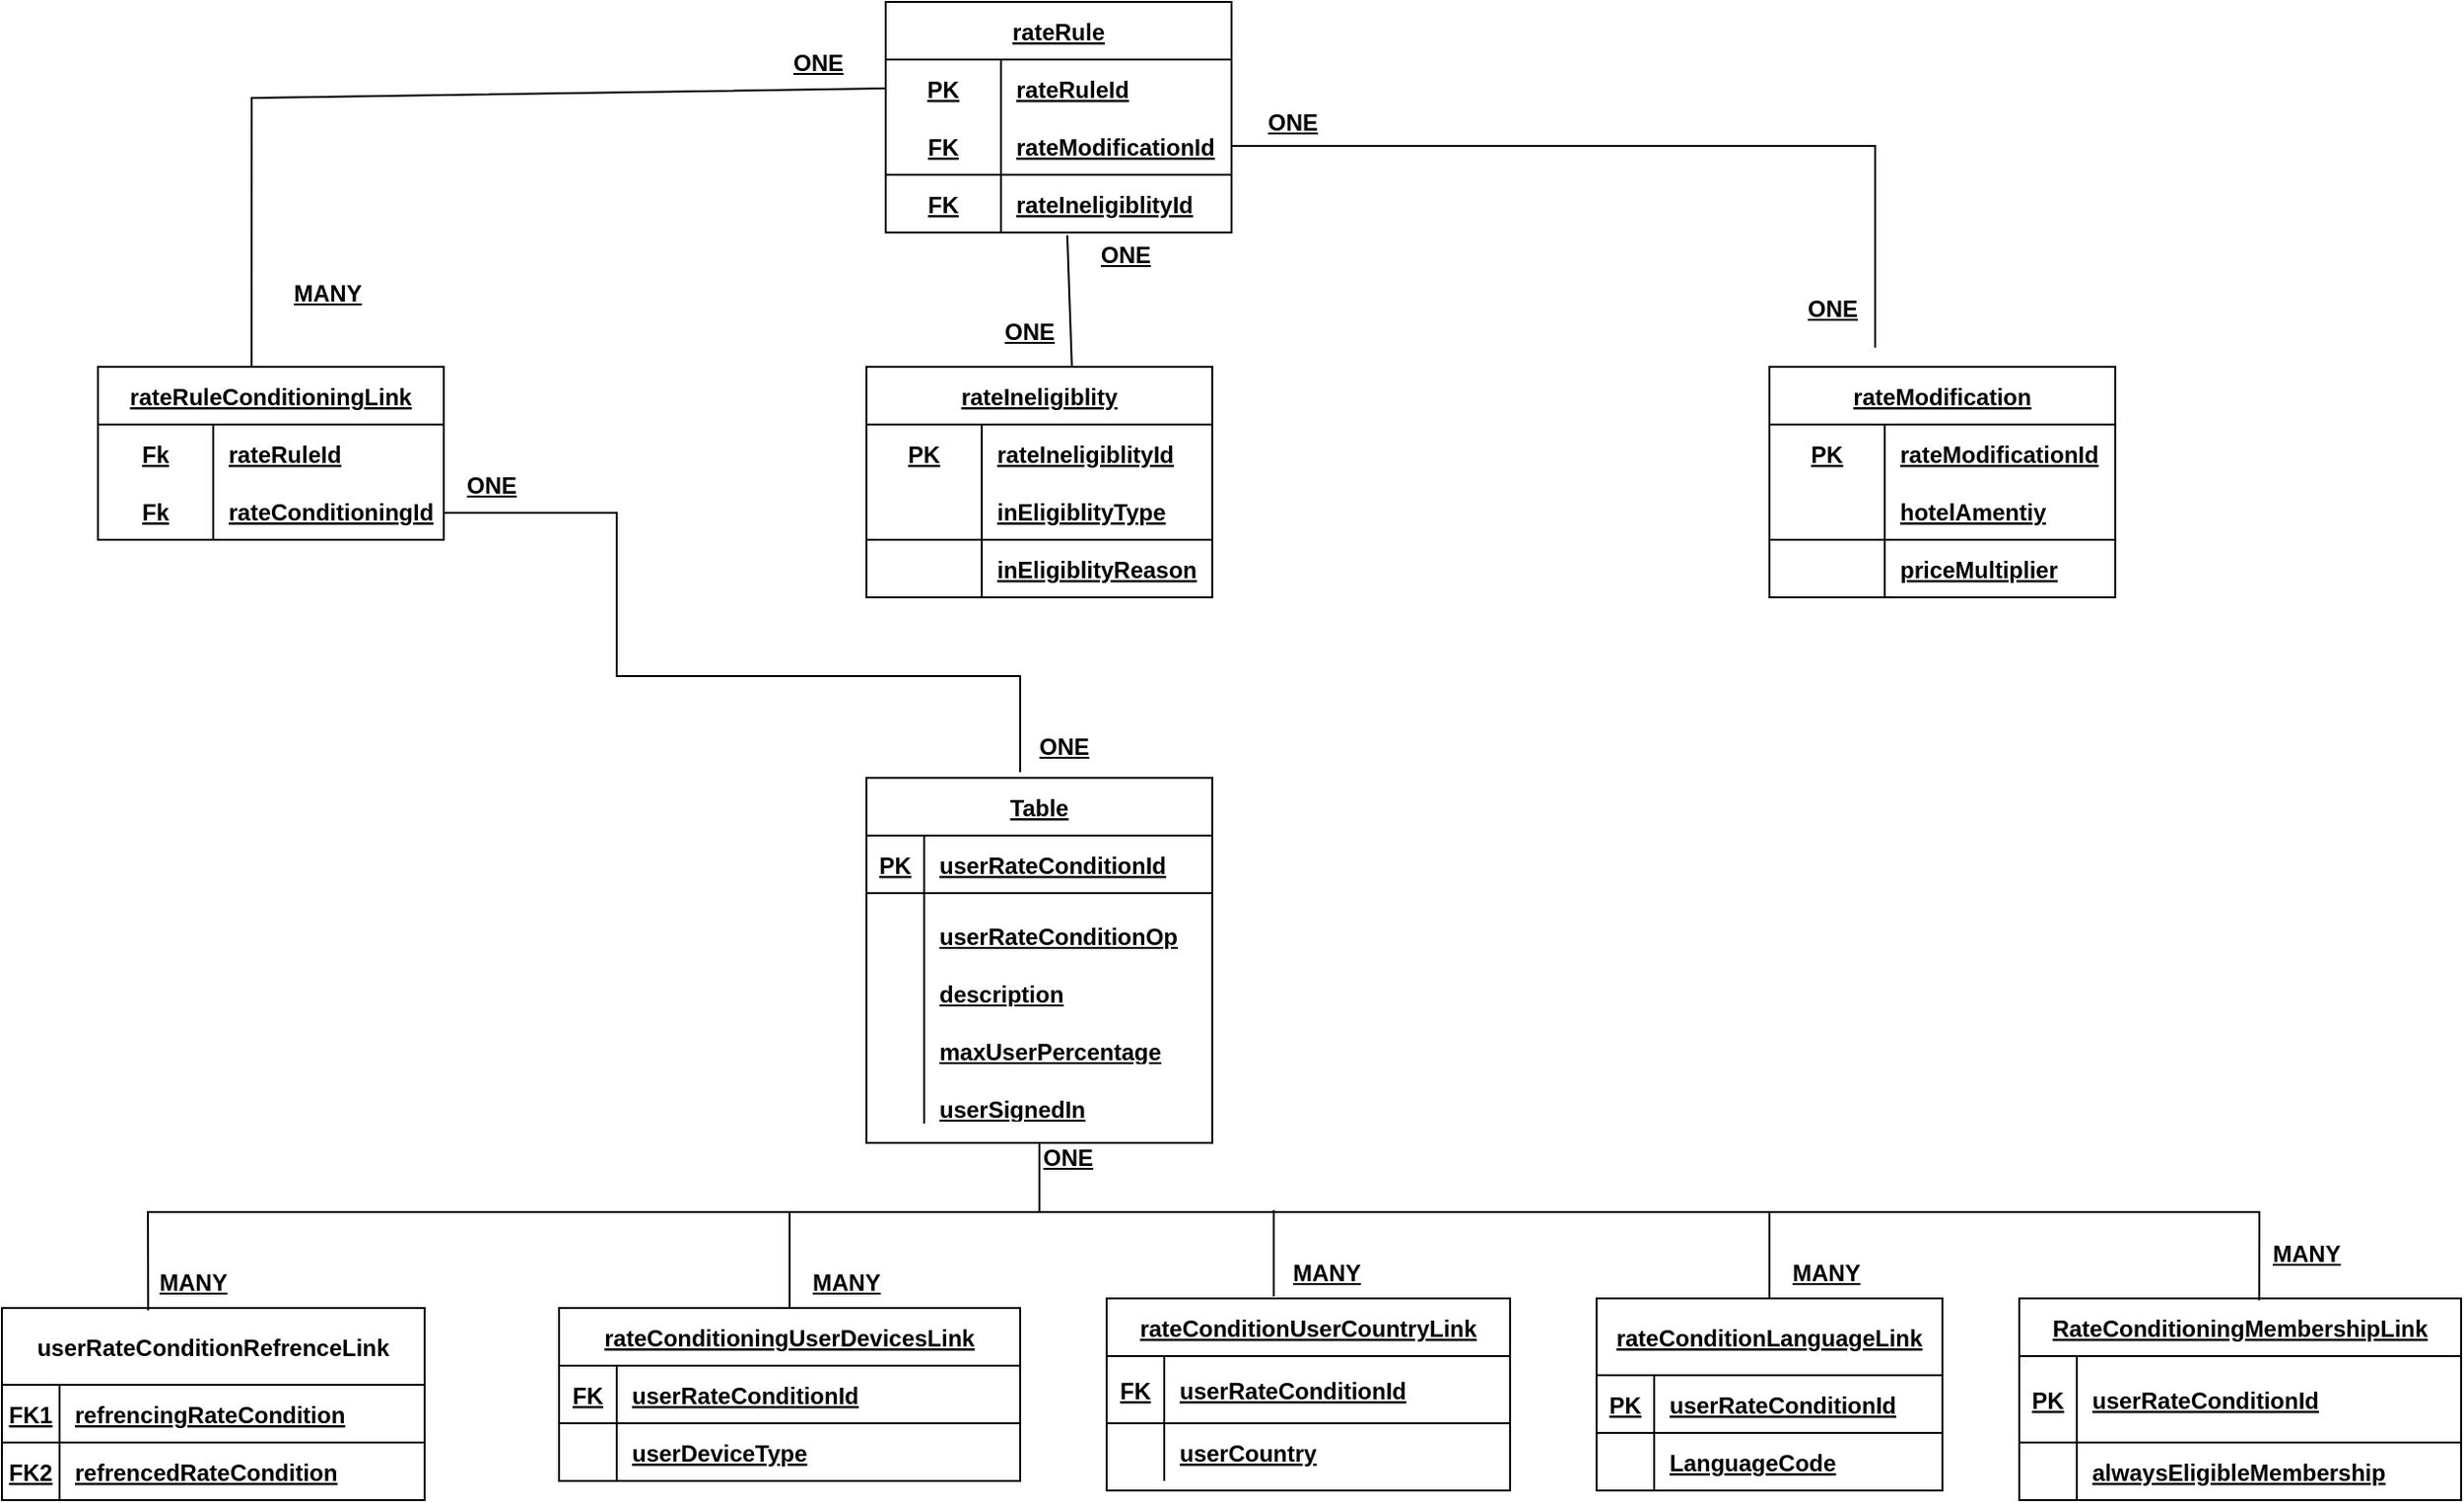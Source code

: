 <mxfile version="17.5.0" type="device"><diagram id="s0jaN6wBrWeaC7ZxrDg-" name="Page-1"><mxGraphModel dx="1385" dy="741" grid="1" gridSize="10" guides="1" tooltips="1" connect="1" arrows="1" fold="1" page="1" pageScale="1" pageWidth="1169" pageHeight="827" math="0" shadow="0"><root><mxCell id="0"/><mxCell id="1" parent="0"/><mxCell id="QB1qRjJzZajD2VxLaivZ-1" value="rateRule" style="shape=table;startSize=30;container=1;collapsible=1;childLayout=tableLayout;fixedRows=1;rowLines=0;fontStyle=5;align=center;resizeLast=1;" vertex="1" parent="1"><mxGeometry x="490" y="10" width="180" height="120" as="geometry"/></mxCell><mxCell id="QB1qRjJzZajD2VxLaivZ-2" value="" style="shape=tableRow;horizontal=0;startSize=0;swimlaneHead=0;swimlaneBody=0;fillColor=none;collapsible=0;dropTarget=0;points=[[0,0.5],[1,0.5]];portConstraint=eastwest;top=0;left=0;right=0;bottom=0;fontStyle=5" vertex="1" parent="QB1qRjJzZajD2VxLaivZ-1"><mxGeometry y="30" width="180" height="30" as="geometry"/></mxCell><mxCell id="QB1qRjJzZajD2VxLaivZ-3" value="PK" style="shape=partialRectangle;connectable=0;fillColor=none;top=0;left=0;bottom=0;right=0;fontStyle=5;overflow=hidden;" vertex="1" parent="QB1qRjJzZajD2VxLaivZ-2"><mxGeometry width="60" height="30" as="geometry"><mxRectangle width="60" height="30" as="alternateBounds"/></mxGeometry></mxCell><mxCell id="QB1qRjJzZajD2VxLaivZ-4" value="rateRuleId" style="shape=partialRectangle;connectable=0;fillColor=none;top=0;left=0;bottom=0;right=0;align=left;spacingLeft=6;fontStyle=5;overflow=hidden;" vertex="1" parent="QB1qRjJzZajD2VxLaivZ-2"><mxGeometry x="60" width="120" height="30" as="geometry"><mxRectangle width="120" height="30" as="alternateBounds"/></mxGeometry></mxCell><mxCell id="QB1qRjJzZajD2VxLaivZ-17" value="" style="shape=tableRow;horizontal=0;startSize=0;swimlaneHead=0;swimlaneBody=0;fillColor=none;collapsible=0;dropTarget=0;points=[[0,0.5],[1,0.5]];portConstraint=eastwest;top=0;left=0;right=0;bottom=1;fontStyle=5" vertex="1" parent="QB1qRjJzZajD2VxLaivZ-1"><mxGeometry y="60" width="180" height="30" as="geometry"/></mxCell><mxCell id="QB1qRjJzZajD2VxLaivZ-18" value="FK" style="shape=partialRectangle;connectable=0;fillColor=none;top=0;left=0;bottom=0;right=0;fontStyle=5;overflow=hidden;" vertex="1" parent="QB1qRjJzZajD2VxLaivZ-17"><mxGeometry width="60" height="30" as="geometry"><mxRectangle width="60" height="30" as="alternateBounds"/></mxGeometry></mxCell><mxCell id="QB1qRjJzZajD2VxLaivZ-19" value="rateModificationId" style="shape=partialRectangle;connectable=0;fillColor=none;top=0;left=0;bottom=0;right=0;align=left;spacingLeft=6;fontStyle=5;overflow=hidden;" vertex="1" parent="QB1qRjJzZajD2VxLaivZ-17"><mxGeometry x="60" width="120" height="30" as="geometry"><mxRectangle width="120" height="30" as="alternateBounds"/></mxGeometry></mxCell><mxCell id="QB1qRjJzZajD2VxLaivZ-5" value="" style="shape=tableRow;horizontal=0;startSize=0;swimlaneHead=0;swimlaneBody=0;fillColor=none;collapsible=0;dropTarget=0;points=[[0,0.5],[1,0.5]];portConstraint=eastwest;top=0;left=0;right=0;bottom=1;fontStyle=5" vertex="1" parent="QB1qRjJzZajD2VxLaivZ-1"><mxGeometry y="90" width="180" height="30" as="geometry"/></mxCell><mxCell id="QB1qRjJzZajD2VxLaivZ-6" value="FK" style="shape=partialRectangle;connectable=0;fillColor=none;top=0;left=0;bottom=0;right=0;fontStyle=5;overflow=hidden;" vertex="1" parent="QB1qRjJzZajD2VxLaivZ-5"><mxGeometry width="60" height="30" as="geometry"><mxRectangle width="60" height="30" as="alternateBounds"/></mxGeometry></mxCell><mxCell id="QB1qRjJzZajD2VxLaivZ-7" value="rateIneligiblityId" style="shape=partialRectangle;connectable=0;fillColor=none;top=0;left=0;bottom=0;right=0;align=left;spacingLeft=6;fontStyle=5;overflow=hidden;" vertex="1" parent="QB1qRjJzZajD2VxLaivZ-5"><mxGeometry x="60" width="120" height="30" as="geometry"><mxRectangle width="120" height="30" as="alternateBounds"/></mxGeometry></mxCell><mxCell id="QB1qRjJzZajD2VxLaivZ-20" value="rateIneligiblity" style="shape=table;startSize=30;container=1;collapsible=1;childLayout=tableLayout;fixedRows=1;rowLines=0;fontStyle=5;align=center;resizeLast=1;" vertex="1" parent="1"><mxGeometry x="480" y="200" width="180" height="120" as="geometry"/></mxCell><mxCell id="QB1qRjJzZajD2VxLaivZ-21" value="" style="shape=tableRow;horizontal=0;startSize=0;swimlaneHead=0;swimlaneBody=0;fillColor=none;collapsible=0;dropTarget=0;points=[[0,0.5],[1,0.5]];portConstraint=eastwest;top=0;left=0;right=0;bottom=0;fontStyle=5" vertex="1" parent="QB1qRjJzZajD2VxLaivZ-20"><mxGeometry y="30" width="180" height="30" as="geometry"/></mxCell><mxCell id="QB1qRjJzZajD2VxLaivZ-22" value="PK" style="shape=partialRectangle;connectable=0;fillColor=none;top=0;left=0;bottom=0;right=0;fontStyle=5;overflow=hidden;" vertex="1" parent="QB1qRjJzZajD2VxLaivZ-21"><mxGeometry width="60" height="30" as="geometry"><mxRectangle width="60" height="30" as="alternateBounds"/></mxGeometry></mxCell><mxCell id="QB1qRjJzZajD2VxLaivZ-23" value="rateIneligiblityId" style="shape=partialRectangle;connectable=0;fillColor=none;top=0;left=0;bottom=0;right=0;align=left;spacingLeft=6;fontStyle=5;overflow=hidden;" vertex="1" parent="QB1qRjJzZajD2VxLaivZ-21"><mxGeometry x="60" width="120" height="30" as="geometry"><mxRectangle width="120" height="30" as="alternateBounds"/></mxGeometry></mxCell><mxCell id="QB1qRjJzZajD2VxLaivZ-27" value="" style="shape=tableRow;horizontal=0;startSize=0;swimlaneHead=0;swimlaneBody=0;fillColor=none;collapsible=0;dropTarget=0;points=[[0,0.5],[1,0.5]];portConstraint=eastwest;top=0;left=0;right=0;bottom=1;fontStyle=5" vertex="1" parent="QB1qRjJzZajD2VxLaivZ-20"><mxGeometry y="60" width="180" height="30" as="geometry"/></mxCell><mxCell id="QB1qRjJzZajD2VxLaivZ-28" value="" style="shape=partialRectangle;connectable=0;fillColor=none;top=0;left=0;bottom=0;right=0;fontStyle=5;overflow=hidden;" vertex="1" parent="QB1qRjJzZajD2VxLaivZ-27"><mxGeometry width="60" height="30" as="geometry"><mxRectangle width="60" height="30" as="alternateBounds"/></mxGeometry></mxCell><mxCell id="QB1qRjJzZajD2VxLaivZ-29" value="inEligiblityType" style="shape=partialRectangle;connectable=0;fillColor=none;top=0;left=0;bottom=0;right=0;align=left;spacingLeft=6;fontStyle=5;overflow=hidden;" vertex="1" parent="QB1qRjJzZajD2VxLaivZ-27"><mxGeometry x="60" width="120" height="30" as="geometry"><mxRectangle width="120" height="30" as="alternateBounds"/></mxGeometry></mxCell><mxCell id="QB1qRjJzZajD2VxLaivZ-30" value="" style="shape=tableRow;horizontal=0;startSize=0;swimlaneHead=0;swimlaneBody=0;fillColor=none;collapsible=0;dropTarget=0;points=[[0,0.5],[1,0.5]];portConstraint=eastwest;top=0;left=0;right=0;bottom=1;fontStyle=5" vertex="1" parent="QB1qRjJzZajD2VxLaivZ-20"><mxGeometry y="90" width="180" height="30" as="geometry"/></mxCell><mxCell id="QB1qRjJzZajD2VxLaivZ-31" value="" style="shape=partialRectangle;connectable=0;fillColor=none;top=0;left=0;bottom=0;right=0;fontStyle=5;overflow=hidden;" vertex="1" parent="QB1qRjJzZajD2VxLaivZ-30"><mxGeometry width="60" height="30" as="geometry"><mxRectangle width="60" height="30" as="alternateBounds"/></mxGeometry></mxCell><mxCell id="QB1qRjJzZajD2VxLaivZ-32" value="inEligiblityReason" style="shape=partialRectangle;connectable=0;fillColor=none;top=0;left=0;bottom=0;right=0;align=left;spacingLeft=6;fontStyle=5;overflow=hidden;" vertex="1" parent="QB1qRjJzZajD2VxLaivZ-30"><mxGeometry x="60" width="120" height="30" as="geometry"><mxRectangle width="120" height="30" as="alternateBounds"/></mxGeometry></mxCell><mxCell id="QB1qRjJzZajD2VxLaivZ-33" value="rateModification" style="shape=table;startSize=30;container=1;collapsible=1;childLayout=tableLayout;fixedRows=1;rowLines=0;fontStyle=5;align=center;resizeLast=1;" vertex="1" parent="1"><mxGeometry x="950" y="200" width="180" height="120" as="geometry"/></mxCell><mxCell id="QB1qRjJzZajD2VxLaivZ-34" value="" style="shape=tableRow;horizontal=0;startSize=0;swimlaneHead=0;swimlaneBody=0;fillColor=none;collapsible=0;dropTarget=0;points=[[0,0.5],[1,0.5]];portConstraint=eastwest;top=0;left=0;right=0;bottom=0;fontStyle=5" vertex="1" parent="QB1qRjJzZajD2VxLaivZ-33"><mxGeometry y="30" width="180" height="30" as="geometry"/></mxCell><mxCell id="QB1qRjJzZajD2VxLaivZ-35" value="PK" style="shape=partialRectangle;connectable=0;fillColor=none;top=0;left=0;bottom=0;right=0;fontStyle=5;overflow=hidden;" vertex="1" parent="QB1qRjJzZajD2VxLaivZ-34"><mxGeometry width="60" height="30" as="geometry"><mxRectangle width="60" height="30" as="alternateBounds"/></mxGeometry></mxCell><mxCell id="QB1qRjJzZajD2VxLaivZ-36" value="rateModificationId" style="shape=partialRectangle;connectable=0;fillColor=none;top=0;left=0;bottom=0;right=0;align=left;spacingLeft=6;fontStyle=5;overflow=hidden;" vertex="1" parent="QB1qRjJzZajD2VxLaivZ-34"><mxGeometry x="60" width="120" height="30" as="geometry"><mxRectangle width="120" height="30" as="alternateBounds"/></mxGeometry></mxCell><mxCell id="QB1qRjJzZajD2VxLaivZ-37" value="" style="shape=tableRow;horizontal=0;startSize=0;swimlaneHead=0;swimlaneBody=0;fillColor=none;collapsible=0;dropTarget=0;points=[[0,0.5],[1,0.5]];portConstraint=eastwest;top=0;left=0;right=0;bottom=1;fontStyle=5" vertex="1" parent="QB1qRjJzZajD2VxLaivZ-33"><mxGeometry y="60" width="180" height="30" as="geometry"/></mxCell><mxCell id="QB1qRjJzZajD2VxLaivZ-38" value="" style="shape=partialRectangle;connectable=0;fillColor=none;top=0;left=0;bottom=0;right=0;fontStyle=5;overflow=hidden;" vertex="1" parent="QB1qRjJzZajD2VxLaivZ-37"><mxGeometry width="60" height="30" as="geometry"><mxRectangle width="60" height="30" as="alternateBounds"/></mxGeometry></mxCell><mxCell id="QB1qRjJzZajD2VxLaivZ-39" value="hotelAmentiy" style="shape=partialRectangle;connectable=0;fillColor=none;top=0;left=0;bottom=0;right=0;align=left;spacingLeft=6;fontStyle=5;overflow=hidden;" vertex="1" parent="QB1qRjJzZajD2VxLaivZ-37"><mxGeometry x="60" width="120" height="30" as="geometry"><mxRectangle width="120" height="30" as="alternateBounds"/></mxGeometry></mxCell><mxCell id="QB1qRjJzZajD2VxLaivZ-40" value="" style="shape=tableRow;horizontal=0;startSize=0;swimlaneHead=0;swimlaneBody=0;fillColor=none;collapsible=0;dropTarget=0;points=[[0,0.5],[1,0.5]];portConstraint=eastwest;top=0;left=0;right=0;bottom=1;fontStyle=5" vertex="1" parent="QB1qRjJzZajD2VxLaivZ-33"><mxGeometry y="90" width="180" height="30" as="geometry"/></mxCell><mxCell id="QB1qRjJzZajD2VxLaivZ-41" value="" style="shape=partialRectangle;connectable=0;fillColor=none;top=0;left=0;bottom=0;right=0;fontStyle=5;overflow=hidden;" vertex="1" parent="QB1qRjJzZajD2VxLaivZ-40"><mxGeometry width="60" height="30" as="geometry"><mxRectangle width="60" height="30" as="alternateBounds"/></mxGeometry></mxCell><mxCell id="QB1qRjJzZajD2VxLaivZ-42" value="priceMultiplier" style="shape=partialRectangle;connectable=0;fillColor=none;top=0;left=0;bottom=0;right=0;align=left;spacingLeft=6;fontStyle=5;overflow=hidden;" vertex="1" parent="QB1qRjJzZajD2VxLaivZ-40"><mxGeometry x="60" width="120" height="30" as="geometry"><mxRectangle width="120" height="30" as="alternateBounds"/></mxGeometry></mxCell><mxCell id="QB1qRjJzZajD2VxLaivZ-43" value="rateRuleConditioningLink" style="shape=table;startSize=30;container=1;collapsible=1;childLayout=tableLayout;fixedRows=1;rowLines=0;fontStyle=5;align=center;resizeLast=1;" vertex="1" parent="1"><mxGeometry x="80" y="200" width="180" height="90" as="geometry"/></mxCell><mxCell id="QB1qRjJzZajD2VxLaivZ-44" value="" style="shape=tableRow;horizontal=0;startSize=0;swimlaneHead=0;swimlaneBody=0;fillColor=none;collapsible=0;dropTarget=0;points=[[0,0.5],[1,0.5]];portConstraint=eastwest;top=0;left=0;right=0;bottom=0;fontStyle=5" vertex="1" parent="QB1qRjJzZajD2VxLaivZ-43"><mxGeometry y="30" width="180" height="30" as="geometry"/></mxCell><mxCell id="QB1qRjJzZajD2VxLaivZ-45" value="Fk" style="shape=partialRectangle;connectable=0;fillColor=none;top=0;left=0;bottom=0;right=0;fontStyle=5;overflow=hidden;" vertex="1" parent="QB1qRjJzZajD2VxLaivZ-44"><mxGeometry width="60" height="30" as="geometry"><mxRectangle width="60" height="30" as="alternateBounds"/></mxGeometry></mxCell><mxCell id="QB1qRjJzZajD2VxLaivZ-46" value="rateRuleId" style="shape=partialRectangle;connectable=0;fillColor=none;top=0;left=0;bottom=0;right=0;align=left;spacingLeft=6;fontStyle=5;overflow=hidden;" vertex="1" parent="QB1qRjJzZajD2VxLaivZ-44"><mxGeometry x="60" width="120" height="30" as="geometry"><mxRectangle width="120" height="30" as="alternateBounds"/></mxGeometry></mxCell><mxCell id="QB1qRjJzZajD2VxLaivZ-47" value="" style="shape=tableRow;horizontal=0;startSize=0;swimlaneHead=0;swimlaneBody=0;fillColor=none;collapsible=0;dropTarget=0;points=[[0,0.5],[1,0.5]];portConstraint=eastwest;top=0;left=0;right=0;bottom=1;fontStyle=5" vertex="1" parent="QB1qRjJzZajD2VxLaivZ-43"><mxGeometry y="60" width="180" height="30" as="geometry"/></mxCell><mxCell id="QB1qRjJzZajD2VxLaivZ-48" value="" style="shape=partialRectangle;connectable=0;fillColor=none;top=0;left=0;bottom=0;right=0;fontStyle=5;overflow=hidden;" vertex="1" parent="QB1qRjJzZajD2VxLaivZ-47"><mxGeometry width="60" height="30" as="geometry"><mxRectangle width="60" height="30" as="alternateBounds"/></mxGeometry></mxCell><mxCell id="QB1qRjJzZajD2VxLaivZ-49" value="rateConditioningId" style="shape=partialRectangle;connectable=0;fillColor=none;top=0;left=0;bottom=0;right=0;align=left;spacingLeft=6;fontStyle=5;overflow=hidden;" vertex="1" parent="QB1qRjJzZajD2VxLaivZ-47"><mxGeometry x="60" width="120" height="30" as="geometry"><mxRectangle width="120" height="30" as="alternateBounds"/></mxGeometry></mxCell><mxCell id="QB1qRjJzZajD2VxLaivZ-53" value="Fk" style="shape=partialRectangle;connectable=0;fillColor=none;top=0;left=0;bottom=0;right=0;fontStyle=5;overflow=hidden;" vertex="1" parent="1"><mxGeometry x="80" y="260" width="60" height="30" as="geometry"><mxRectangle width="60" height="30" as="alternateBounds"/></mxGeometry></mxCell><mxCell id="QB1qRjJzZajD2VxLaivZ-54" value="" style="endArrow=none;html=1;rounded=0;exitX=1;exitY=0.5;exitDx=0;exitDy=0;fontStyle=5" edge="1" parent="1" source="QB1qRjJzZajD2VxLaivZ-17"><mxGeometry relative="1" as="geometry"><mxPoint x="560" y="290" as="sourcePoint"/><mxPoint x="1005" y="190" as="targetPoint"/><Array as="points"><mxPoint x="1005" y="85"/></Array></mxGeometry></mxCell><mxCell id="QB1qRjJzZajD2VxLaivZ-55" value="ONE&lt;span style=&quot;color: rgba(0 , 0 , 0 , 0) ; font-family: monospace ; font-size: 0px&quot;&gt;%3CmxGraphModel%3E%3Croot%3E%3CmxCell%20id%3D%220%22%2F%3E%3CmxCell%20id%3D%221%22%20parent%3D%220%22%2F%3E%3CmxCell%20id%3D%222%22%20value%3D%22%22%20style%3D%22endArrow%3Dnone%3Bhtml%3D1%3Brounded%3D0%3BentryX%3D0.75%3BentryY%3D0%3BentryDx%3D0%3BentryDy%3D0%3BexitX%3D0.684%3BexitY%3D1.126%3BexitDx%3D0%3BexitDy%3D0%3BexitPerimeter%3D0%3B%22%20edge%3D%221%22%20parent%3D%221%22%3E%3CmxGeometry%20relative%3D%221%22%20as%3D%22geometry%22%3E%3CmxPoint%20x%3D%22613.12%22%20y%3D%22133.78%22%20as%3D%22sourcePoint%22%2F%3E%3CmxPoint%20x%3D%22615%22%20y%3D%22200%22%20as%3D%22targetPoint%22%2F%3E%3CArray%20as%3D%22points%22%3E%3CmxPoint%20x%3D%22613%22%20y%3D%22160%22%2F%3E%3C%2FArray%3E%3C%2FmxGeometry%3E%3C%2FmxCell%3E%3CmxCell%20id%3D%223%22%20value%3D%22M%22%20style%3D%22resizable%3D0%3Bhtml%3D1%3Balign%3Dleft%3BverticalAlign%3Dbottom%3B%22%20connectable%3D%220%22%20vertex%3D%221%22%20parent%3D%222%22%3E%3CmxGeometry%20x%3D%22-1%22%20relative%3D%221%22%20as%3D%22geometry%22%2F%3E%3C%2FmxCell%3E%3CmxCell%20id%3D%224%22%20value%3D%22N%22%20style%3D%22resizable%3D0%3Bhtml%3D1%3Balign%3Dright%3BverticalAlign%3Dbottom%3B%22%20connectable%3D%220%22%20vertex%3D%221%22%20parent%3D%222%22%3E%3CmxGeometry%20x%3D%221%22%20relative%3D%221%22%20as%3D%22geometry%22%2F%3E%3C%2FmxCell%3E%3C%2Froot%3E%3C%2FmxGraphModel%3E&lt;/span&gt;" style="resizable=0;html=1;align=left;verticalAlign=bottom;fontStyle=5" connectable="0" vertex="1" parent="QB1qRjJzZajD2VxLaivZ-54"><mxGeometry x="-1" relative="1" as="geometry"><mxPoint x="-70" y="65" as="offset"/></mxGeometry></mxCell><mxCell id="QB1qRjJzZajD2VxLaivZ-56" value="" style="resizable=0;html=1;align=right;verticalAlign=bottom;direction=south;fontStyle=5" connectable="0" vertex="1" parent="QB1qRjJzZajD2VxLaivZ-54"><mxGeometry x="1" relative="1" as="geometry"><mxPoint x="-20" y="20" as="offset"/></mxGeometry></mxCell><mxCell id="QB1qRjJzZajD2VxLaivZ-63" value="ONE&lt;span style=&quot;color: rgba(0 , 0 , 0 , 0) ; font-family: monospace ; font-size: 0px&quot;&gt;%3CmxGraphModel%3E%3Croot%3E%3CmxCell%20id%3D%220%22%2F%3E%3CmxCell%20id%3D%221%22%20parent%3D%220%22%2F%3E%3CmxCell%20id%3D%222%22%20value%3D%22%22%20style%3D%22endArrow%3Dnone%3Bhtml%3D1%3Brounded%3D0%3BentryX%3D0.75%3BentryY%3D0%3BentryDx%3D0%3BentryDy%3D0%3BexitX%3D0.684%3BexitY%3D1.126%3BexitDx%3D0%3BexitDy%3D0%3BexitPerimeter%3D0%3B%22%20edge%3D%221%22%20parent%3D%221%22%3E%3CmxGeometry%20relative%3D%221%22%20as%3D%22geometry%22%3E%3CmxPoint%20x%3D%22613.12%22%20y%3D%22133.78%22%20as%3D%22sourcePoint%22%2F%3E%3CmxPoint%20x%3D%22615%22%20y%3D%22200%22%20as%3D%22targetPoint%22%2F%3E%3CArray%20as%3D%22points%22%3E%3CmxPoint%20x%3D%22613%22%20y%3D%22160%22%2F%3E%3C%2FArray%3E%3C%2FmxGeometry%3E%3C%2FmxCell%3E%3CmxCell%20id%3D%223%22%20value%3D%22M%22%20style%3D%22resizable%3D0%3Bhtml%3D1%3Balign%3Dleft%3BverticalAlign%3Dbottom%3B%22%20connectable%3D%220%22%20vertex%3D%221%22%20parent%3D%222%22%3E%3CmxGeometry%20x%3D%22-1%22%20relative%3D%221%22%20as%3D%22geometry%22%2F%3E%3C%2FmxCell%3E%3CmxCell%20id%3D%224%22%20value%3D%22N%22%20style%3D%22resizable%3D0%3Bhtml%3D1%3Balign%3Dright%3BverticalAlign%3Dbottom%3B%22%20connectable%3D%220%22%20vertex%3D%221%22%20parent%3D%222%22%3E%3CmxGeometry%20x%3D%221%22%20relative%3D%221%22%20as%3D%22geometry%22%2F%3E%3C%2FmxCell%3E%3C%2Froot%3E%3C%2FmxGraphModel%3E&lt;/span&gt;" style="resizable=0;html=1;align=left;verticalAlign=bottom;fontStyle=5" connectable="0" vertex="1" parent="1"><mxGeometry x="734" y="123" as="geometry"><mxPoint x="234" y="55" as="offset"/></mxGeometry></mxCell><mxCell id="QB1qRjJzZajD2VxLaivZ-64" value="" style="endArrow=none;html=1;rounded=0;exitX=0.525;exitY=1.05;exitDx=0;exitDy=0;exitPerimeter=0;entryX=0.594;entryY=0.001;entryDx=0;entryDy=0;entryPerimeter=0;fontStyle=5" edge="1" parent="1" source="QB1qRjJzZajD2VxLaivZ-5" target="QB1qRjJzZajD2VxLaivZ-20"><mxGeometry relative="1" as="geometry"><mxPoint x="560" y="290" as="sourcePoint"/><mxPoint x="720" y="290" as="targetPoint"/></mxGeometry></mxCell><mxCell id="QB1qRjJzZajD2VxLaivZ-65" value="" style="endArrow=none;html=1;rounded=0;exitX=0;exitY=0.5;exitDx=0;exitDy=0;fontStyle=5;entryX=0.444;entryY=0;entryDx=0;entryDy=0;entryPerimeter=0;" edge="1" parent="1" source="QB1qRjJzZajD2VxLaivZ-2" target="QB1qRjJzZajD2VxLaivZ-43"><mxGeometry relative="1" as="geometry"><mxPoint x="594.5" y="141.5" as="sourcePoint"/><mxPoint x="160" y="190" as="targetPoint"/><Array as="points"><mxPoint x="160" y="60"/></Array></mxGeometry></mxCell><mxCell id="QB1qRjJzZajD2VxLaivZ-66" value="ONE&lt;span style=&quot;color: rgba(0 , 0 , 0 , 0) ; font-family: monospace ; font-size: 0px&quot;&gt;%3CmxGraphModel%3E%3Croot%3E%3CmxCell%20id%3D%220%22%2F%3E%3CmxCell%20id%3D%221%22%20parent%3D%220%22%2F%3E%3CmxCell%20id%3D%222%22%20value%3D%22%22%20style%3D%22endArrow%3Dnone%3Bhtml%3D1%3Brounded%3D0%3BentryX%3D0.75%3BentryY%3D0%3BentryDx%3D0%3BentryDy%3D0%3BexitX%3D0.684%3BexitY%3D1.126%3BexitDx%3D0%3BexitDy%3D0%3BexitPerimeter%3D0%3B%22%20edge%3D%221%22%20parent%3D%221%22%3E%3CmxGeometry%20relative%3D%221%22%20as%3D%22geometry%22%3E%3CmxPoint%20x%3D%22613.12%22%20y%3D%22133.78%22%20as%3D%22sourcePoint%22%2F%3E%3CmxPoint%20x%3D%22615%22%20y%3D%22200%22%20as%3D%22targetPoint%22%2F%3E%3CArray%20as%3D%22points%22%3E%3CmxPoint%20x%3D%22613%22%20y%3D%22160%22%2F%3E%3C%2FArray%3E%3C%2FmxGeometry%3E%3C%2FmxCell%3E%3CmxCell%20id%3D%223%22%20value%3D%22M%22%20style%3D%22resizable%3D0%3Bhtml%3D1%3Balign%3Dleft%3BverticalAlign%3Dbottom%3B%22%20connectable%3D%220%22%20vertex%3D%221%22%20parent%3D%222%22%3E%3CmxGeometry%20x%3D%22-1%22%20relative%3D%221%22%20as%3D%22geometry%22%2F%3E%3C%2FmxCell%3E%3CmxCell%20id%3D%224%22%20value%3D%22N%22%20style%3D%22resizable%3D0%3Bhtml%3D1%3Balign%3Dright%3BverticalAlign%3Dbottom%3B%22%20connectable%3D%220%22%20vertex%3D%221%22%20parent%3D%222%22%3E%3CmxGeometry%20x%3D%221%22%20relative%3D%221%22%20as%3D%22geometry%22%2F%3E%3C%2FmxCell%3E%3C%2Froot%3E%3C%2FmxGraphModel%3E&lt;/span&gt;" style="resizable=0;html=1;align=left;verticalAlign=bottom;fontStyle=5" connectable="0" vertex="1" parent="1"><mxGeometry x="687" y="81" as="geometry"/></mxCell><mxCell id="QB1qRjJzZajD2VxLaivZ-67" value="ONE&lt;span style=&quot;color: rgba(0 , 0 , 0 , 0) ; font-family: monospace ; font-size: 0px&quot;&gt;%3CmxGraphModel%3E%3Croot%3E%3CmxCell%20id%3D%220%22%2F%3E%3CmxCell%20id%3D%221%22%20parent%3D%220%22%2F%3E%3CmxCell%20id%3D%222%22%20value%3D%22%22%20style%3D%22endArrow%3Dnone%3Bhtml%3D1%3Brounded%3D0%3BentryX%3D0.75%3BentryY%3D0%3BentryDx%3D0%3BentryDy%3D0%3BexitX%3D0.684%3BexitY%3D1.126%3BexitDx%3D0%3BexitDy%3D0%3BexitPerimeter%3D0%3B%22%20edge%3D%221%22%20parent%3D%221%22%3E%3CmxGeometry%20relative%3D%221%22%20as%3D%22geometry%22%3E%3CmxPoint%20x%3D%22613.12%22%20y%3D%22133.78%22%20as%3D%22sourcePoint%22%2F%3E%3CmxPoint%20x%3D%22615%22%20y%3D%22200%22%20as%3D%22targetPoint%22%2F%3E%3CArray%20as%3D%22points%22%3E%3CmxPoint%20x%3D%22613%22%20y%3D%22160%22%2F%3E%3C%2FArray%3E%3C%2FmxGeometry%3E%3C%2FmxCell%3E%3CmxCell%20id%3D%223%22%20value%3D%22M%22%20style%3D%22resizable%3D0%3Bhtml%3D1%3Balign%3Dleft%3BverticalAlign%3Dbottom%3B%22%20connectable%3D%220%22%20vertex%3D%221%22%20parent%3D%222%22%3E%3CmxGeometry%20x%3D%22-1%22%20relative%3D%221%22%20as%3D%22geometry%22%2F%3E%3C%2FmxCell%3E%3CmxCell%20id%3D%224%22%20value%3D%22N%22%20style%3D%22resizable%3D0%3Bhtml%3D1%3Balign%3Dright%3BverticalAlign%3Dbottom%3B%22%20connectable%3D%220%22%20vertex%3D%221%22%20parent%3D%222%22%3E%3CmxGeometry%20x%3D%221%22%20relative%3D%221%22%20as%3D%22geometry%22%2F%3E%3C%2FmxCell%3E%3C%2Froot%3E%3C%2FmxGraphModel%3E&lt;/span&gt;" style="resizable=0;html=1;align=left;verticalAlign=bottom;fontStyle=5" connectable="0" vertex="1" parent="1"><mxGeometry x="550" y="190" as="geometry"/></mxCell><mxCell id="QB1qRjJzZajD2VxLaivZ-68" value="ONE&lt;span style=&quot;color: rgba(0 , 0 , 0 , 0) ; font-family: monospace ; font-size: 0px&quot;&gt;%3CmxGraphModel%3E%3Croot%3E%3CmxCell%20id%3D%220%22%2F%3E%3CmxCell%20id%3D%221%22%20parent%3D%220%22%2F%3E%3CmxCell%20id%3D%222%22%20value%3D%22%22%20style%3D%22endArrow%3Dnone%3Bhtml%3D1%3Brounded%3D0%3BentryX%3D0.75%3BentryY%3D0%3BentryDx%3D0%3BentryDy%3D0%3BexitX%3D0.684%3BexitY%3D1.126%3BexitDx%3D0%3BexitDy%3D0%3BexitPerimeter%3D0%3B%22%20edge%3D%221%22%20parent%3D%221%22%3E%3CmxGeometry%20relative%3D%221%22%20as%3D%22geometry%22%3E%3CmxPoint%20x%3D%22613.12%22%20y%3D%22133.78%22%20as%3D%22sourcePoint%22%2F%3E%3CmxPoint%20x%3D%22615%22%20y%3D%22200%22%20as%3D%22targetPoint%22%2F%3E%3CArray%20as%3D%22points%22%3E%3CmxPoint%20x%3D%22613%22%20y%3D%22160%22%2F%3E%3C%2FArray%3E%3C%2FmxGeometry%3E%3C%2FmxCell%3E%3CmxCell%20id%3D%223%22%20value%3D%22M%22%20style%3D%22resizable%3D0%3Bhtml%3D1%3Balign%3Dleft%3BverticalAlign%3Dbottom%3B%22%20connectable%3D%220%22%20vertex%3D%221%22%20parent%3D%222%22%3E%3CmxGeometry%20x%3D%22-1%22%20relative%3D%221%22%20as%3D%22geometry%22%2F%3E%3C%2FmxCell%3E%3CmxCell%20id%3D%224%22%20value%3D%22N%22%20style%3D%22resizable%3D0%3Bhtml%3D1%3Balign%3Dright%3BverticalAlign%3Dbottom%3B%22%20connectable%3D%220%22%20vertex%3D%221%22%20parent%3D%222%22%3E%3CmxGeometry%20x%3D%221%22%20relative%3D%221%22%20as%3D%22geometry%22%2F%3E%3C%2FmxCell%3E%3C%2Froot%3E%3C%2FmxGraphModel%3E&lt;/span&gt;" style="resizable=0;html=1;align=left;verticalAlign=bottom;fontStyle=5" connectable="0" vertex="1" parent="1"><mxGeometry x="440" y="50" as="geometry"/></mxCell><mxCell id="QB1qRjJzZajD2VxLaivZ-69" value="MANY&lt;span style=&quot;color: rgba(0 , 0 , 0 , 0) ; font-family: monospace ; font-size: 0px&quot;&gt;%3CmxGraphModel%3E%3Croot%3E%3CmxCell%20id%3D%220%22%2F%3E%3CmxCell%20id%3D%221%22%20parent%3D%220%22%2F%3E%3CmxCell%20id%3D%222%22%20value%3D%22%22%20style%3D%22endArrow%3Dnone%3Bhtml%3D1%3Brounded%3D0%3BentryX%3D0.75%3BentryY%3D0%3BentryDx%3D0%3BentryDy%3D0%3BexitX%3D0.684%3BexitY%3D1.126%3BexitDx%3D0%3BexitDy%3D0%3BexitPerimeter%3D0%3B%22%20edge%3D%221%22%20parent%3D%221%22%3E%3CmxGeometry%20relative%3D%221%22%20as%3D%22geometry%22%3E%3CmxPoint%20x%3D%22613.12%22%20y%3D%22133.78%22%20as%3D%22sourcePoint%22%2F%3E%3CmxPoint%20x%3D%22615%22%20y%3D%22200%22%20as%3D%22targetPoint%22%2F%3E%3CArray%20as%3D%22points%22%3E%3CmxPoint%20x%3D%22613%22%20y%3D%22160%22%2F%3E%3C%2FArray%3E%3C%2FmxGeometry%3E%3C%2FmxCell%3E%3CmxCell%20id%3D%223%22%20value%3D%22M%22%20style%3D%22resizable%3D0%3Bhtml%3D1%3Balign%3Dleft%3BverticalAlign%3Dbottom%3B%22%20connectable%3D%220%22%20vertex%3D%221%22%20parent%3D%222%22%3E%3CmxGeometry%20x%3D%22-1%22%20relative%3D%221%22%20as%3D%22geometry%22%2F%3E%3C%2FmxCell%3E%3CmxCell%20id%3D%224%22%20value%3D%22N%22%20style%3D%22resizable%3D0%3Bhtml%3D1%3Balign%3Dright%3BverticalAlign%3Dbottom%3B%22%20connectable%3D%220%22%20vertex%3D%221%22%20parent%3D%222%22%3E%3CmxGeometry%20x%3D%221%22%20relative%3D%221%22%20as%3D%22geometry%22%2F%3E%3C%2FmxCell%3E%3C%2Froot%3E%3C%2FmxGraphModel%3E&lt;/span&gt;" style="resizable=0;html=1;align=left;verticalAlign=bottom;fontStyle=5" connectable="0" vertex="1" parent="1"><mxGeometry x="180" y="170" as="geometry"/></mxCell><mxCell id="QB1qRjJzZajD2VxLaivZ-70" value="Table" style="shape=table;startSize=30;container=1;collapsible=1;childLayout=tableLayout;fixedRows=1;rowLines=0;fontStyle=5;align=center;resizeLast=1;" vertex="1" parent="1"><mxGeometry x="480" y="414" width="180" height="190" as="geometry"/></mxCell><mxCell id="QB1qRjJzZajD2VxLaivZ-71" value="" style="shape=tableRow;horizontal=0;startSize=0;swimlaneHead=0;swimlaneBody=0;fillColor=none;collapsible=0;dropTarget=0;points=[[0,0.5],[1,0.5]];portConstraint=eastwest;top=0;left=0;right=0;bottom=1;fontStyle=5" vertex="1" parent="QB1qRjJzZajD2VxLaivZ-70"><mxGeometry y="30" width="180" height="30" as="geometry"/></mxCell><mxCell id="QB1qRjJzZajD2VxLaivZ-72" value="PK" style="shape=partialRectangle;connectable=0;fillColor=none;top=0;left=0;bottom=0;right=0;fontStyle=5;overflow=hidden;" vertex="1" parent="QB1qRjJzZajD2VxLaivZ-71"><mxGeometry width="30" height="30" as="geometry"><mxRectangle width="30" height="30" as="alternateBounds"/></mxGeometry></mxCell><mxCell id="QB1qRjJzZajD2VxLaivZ-73" value="userRateConditionId" style="shape=partialRectangle;connectable=0;fillColor=none;top=0;left=0;bottom=0;right=0;align=left;spacingLeft=6;fontStyle=5;overflow=hidden;" vertex="1" parent="QB1qRjJzZajD2VxLaivZ-71"><mxGeometry x="30" width="150" height="30" as="geometry"><mxRectangle width="150" height="30" as="alternateBounds"/></mxGeometry></mxCell><mxCell id="QB1qRjJzZajD2VxLaivZ-74" value="" style="shape=tableRow;horizontal=0;startSize=0;swimlaneHead=0;swimlaneBody=0;fillColor=none;collapsible=0;dropTarget=0;points=[[0,0.5],[1,0.5]];portConstraint=eastwest;top=0;left=0;right=0;bottom=0;fontStyle=5" vertex="1" parent="QB1qRjJzZajD2VxLaivZ-70"><mxGeometry y="60" width="180" height="30" as="geometry"/></mxCell><mxCell id="QB1qRjJzZajD2VxLaivZ-75" value="" style="shape=partialRectangle;connectable=0;fillColor=none;top=0;left=0;bottom=0;right=0;editable=1;overflow=hidden;fontStyle=5" vertex="1" parent="QB1qRjJzZajD2VxLaivZ-74"><mxGeometry width="30" height="30" as="geometry"><mxRectangle width="30" height="30" as="alternateBounds"/></mxGeometry></mxCell><mxCell id="QB1qRjJzZajD2VxLaivZ-76" value="&#10;  userRateConditionOp" style="shape=partialRectangle;connectable=0;fillColor=none;top=0;left=0;bottom=0;right=0;align=left;spacingLeft=6;overflow=hidden;fontStyle=5" vertex="1" parent="QB1qRjJzZajD2VxLaivZ-74"><mxGeometry x="30" width="150" height="30" as="geometry"><mxRectangle width="150" height="30" as="alternateBounds"/></mxGeometry></mxCell><mxCell id="QB1qRjJzZajD2VxLaivZ-77" value="" style="shape=tableRow;horizontal=0;startSize=0;swimlaneHead=0;swimlaneBody=0;fillColor=none;collapsible=0;dropTarget=0;points=[[0,0.5],[1,0.5]];portConstraint=eastwest;top=0;left=0;right=0;bottom=0;fontStyle=5" vertex="1" parent="QB1qRjJzZajD2VxLaivZ-70"><mxGeometry y="90" width="180" height="30" as="geometry"/></mxCell><mxCell id="QB1qRjJzZajD2VxLaivZ-78" value="" style="shape=partialRectangle;connectable=0;fillColor=none;top=0;left=0;bottom=0;right=0;editable=1;overflow=hidden;fontStyle=5" vertex="1" parent="QB1qRjJzZajD2VxLaivZ-77"><mxGeometry width="30" height="30" as="geometry"><mxRectangle width="30" height="30" as="alternateBounds"/></mxGeometry></mxCell><mxCell id="QB1qRjJzZajD2VxLaivZ-79" value="&#10;  description" style="shape=partialRectangle;connectable=0;fillColor=none;top=0;left=0;bottom=0;right=0;align=left;spacingLeft=6;overflow=hidden;fontStyle=5" vertex="1" parent="QB1qRjJzZajD2VxLaivZ-77"><mxGeometry x="30" width="150" height="30" as="geometry"><mxRectangle width="150" height="30" as="alternateBounds"/></mxGeometry></mxCell><mxCell id="QB1qRjJzZajD2VxLaivZ-80" value="" style="shape=tableRow;horizontal=0;startSize=0;swimlaneHead=0;swimlaneBody=0;fillColor=none;collapsible=0;dropTarget=0;points=[[0,0.5],[1,0.5]];portConstraint=eastwest;top=0;left=0;right=0;bottom=0;fontStyle=5" vertex="1" parent="QB1qRjJzZajD2VxLaivZ-70"><mxGeometry y="120" width="180" height="30" as="geometry"/></mxCell><mxCell id="QB1qRjJzZajD2VxLaivZ-81" value="" style="shape=partialRectangle;connectable=0;fillColor=none;top=0;left=0;bottom=0;right=0;editable=1;overflow=hidden;fontStyle=5" vertex="1" parent="QB1qRjJzZajD2VxLaivZ-80"><mxGeometry width="30" height="30" as="geometry"><mxRectangle width="30" height="30" as="alternateBounds"/></mxGeometry></mxCell><mxCell id="QB1qRjJzZajD2VxLaivZ-82" value="&#10;  maxUserPercentage" style="shape=partialRectangle;connectable=0;fillColor=none;top=0;left=0;bottom=0;right=0;align=left;spacingLeft=6;overflow=hidden;fontStyle=5" vertex="1" parent="QB1qRjJzZajD2VxLaivZ-80"><mxGeometry x="30" width="150" height="30" as="geometry"><mxRectangle width="150" height="30" as="alternateBounds"/></mxGeometry></mxCell><mxCell id="QB1qRjJzZajD2VxLaivZ-83" value="" style="shape=tableRow;horizontal=0;startSize=0;swimlaneHead=0;swimlaneBody=0;fillColor=none;collapsible=0;dropTarget=0;points=[[0,0.5],[1,0.5]];portConstraint=eastwest;top=0;left=0;right=0;bottom=0;fontStyle=5" vertex="1" parent="QB1qRjJzZajD2VxLaivZ-70"><mxGeometry y="150" width="180" height="30" as="geometry"/></mxCell><mxCell id="QB1qRjJzZajD2VxLaivZ-84" value="" style="shape=partialRectangle;connectable=0;fillColor=none;top=0;left=0;bottom=0;right=0;editable=1;overflow=hidden;fontStyle=5" vertex="1" parent="QB1qRjJzZajD2VxLaivZ-83"><mxGeometry width="30" height="30" as="geometry"><mxRectangle width="30" height="30" as="alternateBounds"/></mxGeometry></mxCell><mxCell id="QB1qRjJzZajD2VxLaivZ-85" value="&#10;  userSignedIn" style="shape=partialRectangle;connectable=0;fillColor=none;top=0;left=0;bottom=0;right=0;align=left;spacingLeft=6;overflow=hidden;fontStyle=5" vertex="1" parent="QB1qRjJzZajD2VxLaivZ-83"><mxGeometry x="30" width="150" height="30" as="geometry"><mxRectangle width="150" height="30" as="alternateBounds"/></mxGeometry></mxCell><mxCell id="QB1qRjJzZajD2VxLaivZ-87" value="" style="endArrow=none;html=1;rounded=0;exitX=1;exitY=0.5;exitDx=0;exitDy=0;fontStyle=5" edge="1" parent="1"><mxGeometry relative="1" as="geometry"><mxPoint x="260" y="276" as="sourcePoint"/><mxPoint x="560" y="411" as="targetPoint"/><Array as="points"><mxPoint x="350" y="276"/><mxPoint x="350" y="361"/><mxPoint x="560" y="361"/></Array></mxGeometry></mxCell><mxCell id="QB1qRjJzZajD2VxLaivZ-88" value="userRateConditionRefrenceLink" style="shape=table;startSize=40;container=1;collapsible=1;childLayout=tableLayout;fixedRows=1;rowLines=0;fontStyle=1;align=center;resizeLast=1;" vertex="1" parent="1"><mxGeometry x="30" y="690" width="220" height="100" as="geometry"/></mxCell><mxCell id="QB1qRjJzZajD2VxLaivZ-89" value="" style="shape=tableRow;horizontal=0;startSize=0;swimlaneHead=0;swimlaneBody=0;fillColor=none;collapsible=0;dropTarget=0;points=[[0,0.5],[1,0.5]];portConstraint=eastwest;top=0;left=0;right=0;bottom=1;fontStyle=5" vertex="1" parent="QB1qRjJzZajD2VxLaivZ-88"><mxGeometry y="40" width="220" height="30" as="geometry"/></mxCell><mxCell id="QB1qRjJzZajD2VxLaivZ-90" value="FK1" style="shape=partialRectangle;connectable=0;fillColor=none;top=0;left=0;bottom=0;right=0;fontStyle=5;overflow=hidden;" vertex="1" parent="QB1qRjJzZajD2VxLaivZ-89"><mxGeometry width="30" height="30" as="geometry"><mxRectangle width="30" height="30" as="alternateBounds"/></mxGeometry></mxCell><mxCell id="QB1qRjJzZajD2VxLaivZ-91" value="refrencingRateCondition" style="shape=partialRectangle;connectable=0;fillColor=none;top=0;left=0;bottom=0;right=0;align=left;spacingLeft=6;fontStyle=5;overflow=hidden;" vertex="1" parent="QB1qRjJzZajD2VxLaivZ-89"><mxGeometry x="30" width="190" height="30" as="geometry"><mxRectangle width="190" height="30" as="alternateBounds"/></mxGeometry></mxCell><mxCell id="QB1qRjJzZajD2VxLaivZ-92" value="" style="shape=tableRow;horizontal=0;startSize=0;swimlaneHead=0;swimlaneBody=0;fillColor=none;collapsible=0;dropTarget=0;points=[[0,0.5],[1,0.5]];portConstraint=eastwest;top=0;left=0;right=0;bottom=0;fontStyle=5" vertex="1" parent="QB1qRjJzZajD2VxLaivZ-88"><mxGeometry y="70" width="220" height="30" as="geometry"/></mxCell><mxCell id="QB1qRjJzZajD2VxLaivZ-93" value="FK2" style="shape=partialRectangle;connectable=0;fillColor=none;top=0;left=0;bottom=0;right=0;editable=1;overflow=hidden;fontStyle=5" vertex="1" parent="QB1qRjJzZajD2VxLaivZ-92"><mxGeometry width="30" height="30" as="geometry"><mxRectangle width="30" height="30" as="alternateBounds"/></mxGeometry></mxCell><mxCell id="QB1qRjJzZajD2VxLaivZ-94" value="refrencedRateCondition" style="shape=partialRectangle;connectable=0;fillColor=none;top=0;left=0;bottom=0;right=0;align=left;spacingLeft=6;overflow=hidden;fontStyle=5" vertex="1" parent="QB1qRjJzZajD2VxLaivZ-92"><mxGeometry x="30" width="190" height="30" as="geometry"><mxRectangle width="190" height="30" as="alternateBounds"/></mxGeometry></mxCell><mxCell id="QB1qRjJzZajD2VxLaivZ-101" value="rateConditionLanguageLink" style="shape=table;startSize=40;container=1;collapsible=1;childLayout=tableLayout;fixedRows=1;rowLines=0;fontStyle=5;align=center;resizeLast=1;" vertex="1" parent="1"><mxGeometry x="860" y="685" width="180" height="100" as="geometry"/></mxCell><mxCell id="QB1qRjJzZajD2VxLaivZ-102" value="" style="shape=tableRow;horizontal=0;startSize=0;swimlaneHead=0;swimlaneBody=0;fillColor=none;collapsible=0;dropTarget=0;points=[[0,0.5],[1,0.5]];portConstraint=eastwest;top=0;left=0;right=0;bottom=1;fontStyle=5" vertex="1" parent="QB1qRjJzZajD2VxLaivZ-101"><mxGeometry y="40" width="180" height="30" as="geometry"/></mxCell><mxCell id="QB1qRjJzZajD2VxLaivZ-103" value="PK" style="shape=partialRectangle;connectable=0;fillColor=none;top=0;left=0;bottom=0;right=0;fontStyle=5;overflow=hidden;" vertex="1" parent="QB1qRjJzZajD2VxLaivZ-102"><mxGeometry width="30" height="30" as="geometry"><mxRectangle width="30" height="30" as="alternateBounds"/></mxGeometry></mxCell><mxCell id="QB1qRjJzZajD2VxLaivZ-104" value="userRateConditionId" style="shape=partialRectangle;connectable=0;fillColor=none;top=0;left=0;bottom=0;right=0;align=left;spacingLeft=6;fontStyle=5;overflow=hidden;" vertex="1" parent="QB1qRjJzZajD2VxLaivZ-102"><mxGeometry x="30" width="150" height="30" as="geometry"><mxRectangle width="150" height="30" as="alternateBounds"/></mxGeometry></mxCell><mxCell id="QB1qRjJzZajD2VxLaivZ-105" value="" style="shape=tableRow;horizontal=0;startSize=0;swimlaneHead=0;swimlaneBody=0;fillColor=none;collapsible=0;dropTarget=0;points=[[0,0.5],[1,0.5]];portConstraint=eastwest;top=0;left=0;right=0;bottom=0;fontStyle=5" vertex="1" parent="QB1qRjJzZajD2VxLaivZ-101"><mxGeometry y="70" width="180" height="30" as="geometry"/></mxCell><mxCell id="QB1qRjJzZajD2VxLaivZ-106" value="" style="shape=partialRectangle;connectable=0;fillColor=none;top=0;left=0;bottom=0;right=0;editable=1;overflow=hidden;fontStyle=5" vertex="1" parent="QB1qRjJzZajD2VxLaivZ-105"><mxGeometry width="30" height="30" as="geometry"><mxRectangle width="30" height="30" as="alternateBounds"/></mxGeometry></mxCell><mxCell id="QB1qRjJzZajD2VxLaivZ-107" value="LanguageCode" style="shape=partialRectangle;connectable=0;fillColor=none;top=0;left=0;bottom=0;right=0;align=left;spacingLeft=6;overflow=hidden;fontStyle=5" vertex="1" parent="QB1qRjJzZajD2VxLaivZ-105"><mxGeometry x="30" width="150" height="30" as="geometry"><mxRectangle width="150" height="30" as="alternateBounds"/></mxGeometry></mxCell><mxCell id="QB1qRjJzZajD2VxLaivZ-114" value="rateConditioningUserDevicesLink" style="shape=table;startSize=30;container=1;collapsible=1;childLayout=tableLayout;fixedRows=1;rowLines=0;fontStyle=5;align=center;resizeLast=1;" vertex="1" parent="1"><mxGeometry x="320" y="690" width="240" height="90" as="geometry"/></mxCell><mxCell id="QB1qRjJzZajD2VxLaivZ-115" value="" style="shape=tableRow;horizontal=0;startSize=0;swimlaneHead=0;swimlaneBody=0;fillColor=none;collapsible=0;dropTarget=0;points=[[0,0.5],[1,0.5]];portConstraint=eastwest;top=0;left=0;right=0;bottom=1;fontStyle=5" vertex="1" parent="QB1qRjJzZajD2VxLaivZ-114"><mxGeometry y="30" width="240" height="30" as="geometry"/></mxCell><mxCell id="QB1qRjJzZajD2VxLaivZ-116" value="FK" style="shape=partialRectangle;connectable=0;fillColor=none;top=0;left=0;bottom=0;right=0;fontStyle=5;overflow=hidden;" vertex="1" parent="QB1qRjJzZajD2VxLaivZ-115"><mxGeometry width="30" height="30" as="geometry"><mxRectangle width="30" height="30" as="alternateBounds"/></mxGeometry></mxCell><mxCell id="QB1qRjJzZajD2VxLaivZ-117" value="userRateConditionId" style="shape=partialRectangle;connectable=0;fillColor=none;top=0;left=0;bottom=0;right=0;align=left;spacingLeft=6;fontStyle=5;overflow=hidden;" vertex="1" parent="QB1qRjJzZajD2VxLaivZ-115"><mxGeometry x="30" width="210" height="30" as="geometry"><mxRectangle width="210" height="30" as="alternateBounds"/></mxGeometry></mxCell><mxCell id="QB1qRjJzZajD2VxLaivZ-118" value="" style="shape=tableRow;horizontal=0;startSize=0;swimlaneHead=0;swimlaneBody=0;fillColor=none;collapsible=0;dropTarget=0;points=[[0,0.5],[1,0.5]];portConstraint=eastwest;top=0;left=0;right=0;bottom=0;fontStyle=5" vertex="1" parent="QB1qRjJzZajD2VxLaivZ-114"><mxGeometry y="60" width="240" height="30" as="geometry"/></mxCell><mxCell id="QB1qRjJzZajD2VxLaivZ-119" value="" style="shape=partialRectangle;connectable=0;fillColor=none;top=0;left=0;bottom=0;right=0;editable=1;overflow=hidden;fontStyle=5" vertex="1" parent="QB1qRjJzZajD2VxLaivZ-118"><mxGeometry width="30" height="30" as="geometry"><mxRectangle width="30" height="30" as="alternateBounds"/></mxGeometry></mxCell><mxCell id="QB1qRjJzZajD2VxLaivZ-120" value="userDeviceType" style="shape=partialRectangle;connectable=0;fillColor=none;top=0;left=0;bottom=0;right=0;align=left;spacingLeft=6;overflow=hidden;fontStyle=5" vertex="1" parent="QB1qRjJzZajD2VxLaivZ-118"><mxGeometry x="30" width="210" height="30" as="geometry"><mxRectangle width="210" height="30" as="alternateBounds"/></mxGeometry></mxCell><mxCell id="QB1qRjJzZajD2VxLaivZ-130" value="rateConditionUserCountryLink" style="shape=table;startSize=30;container=1;collapsible=1;childLayout=tableLayout;fixedRows=1;rowLines=0;fontStyle=5;align=center;resizeLast=1;" vertex="1" parent="1"><mxGeometry x="605" y="685" width="210" height="100" as="geometry"/></mxCell><mxCell id="QB1qRjJzZajD2VxLaivZ-131" value="" style="shape=tableRow;horizontal=0;startSize=0;swimlaneHead=0;swimlaneBody=0;fillColor=none;collapsible=0;dropTarget=0;points=[[0,0.5],[1,0.5]];portConstraint=eastwest;top=0;left=0;right=0;bottom=1;fontStyle=5" vertex="1" parent="QB1qRjJzZajD2VxLaivZ-130"><mxGeometry y="30" width="210" height="35" as="geometry"/></mxCell><mxCell id="QB1qRjJzZajD2VxLaivZ-132" value="FK" style="shape=partialRectangle;connectable=0;fillColor=none;top=0;left=0;bottom=0;right=0;fontStyle=5;overflow=hidden;" vertex="1" parent="QB1qRjJzZajD2VxLaivZ-131"><mxGeometry width="30" height="35" as="geometry"><mxRectangle width="30" height="35" as="alternateBounds"/></mxGeometry></mxCell><mxCell id="QB1qRjJzZajD2VxLaivZ-133" value="userRateConditionId" style="shape=partialRectangle;connectable=0;fillColor=none;top=0;left=0;bottom=0;right=0;align=left;spacingLeft=6;fontStyle=5;overflow=hidden;" vertex="1" parent="QB1qRjJzZajD2VxLaivZ-131"><mxGeometry x="30" width="180" height="35" as="geometry"><mxRectangle width="180" height="35" as="alternateBounds"/></mxGeometry></mxCell><mxCell id="QB1qRjJzZajD2VxLaivZ-134" value="" style="shape=tableRow;horizontal=0;startSize=0;swimlaneHead=0;swimlaneBody=0;fillColor=none;collapsible=0;dropTarget=0;points=[[0,0.5],[1,0.5]];portConstraint=eastwest;top=0;left=0;right=0;bottom=0;fontStyle=5" vertex="1" parent="QB1qRjJzZajD2VxLaivZ-130"><mxGeometry y="65" width="210" height="30" as="geometry"/></mxCell><mxCell id="QB1qRjJzZajD2VxLaivZ-135" value="" style="shape=partialRectangle;connectable=0;fillColor=none;top=0;left=0;bottom=0;right=0;editable=1;overflow=hidden;fontStyle=5" vertex="1" parent="QB1qRjJzZajD2VxLaivZ-134"><mxGeometry width="30" height="30" as="geometry"><mxRectangle width="30" height="30" as="alternateBounds"/></mxGeometry></mxCell><mxCell id="QB1qRjJzZajD2VxLaivZ-136" value="userCountry" style="shape=partialRectangle;connectable=0;fillColor=none;top=0;left=0;bottom=0;right=0;align=left;spacingLeft=6;overflow=hidden;fontStyle=5" vertex="1" parent="QB1qRjJzZajD2VxLaivZ-134"><mxGeometry x="30" width="180" height="30" as="geometry"><mxRectangle width="180" height="30" as="alternateBounds"/></mxGeometry></mxCell><mxCell id="QB1qRjJzZajD2VxLaivZ-156" value="RateConditioningMembershipLink" style="shape=table;startSize=30;container=1;collapsible=1;childLayout=tableLayout;fixedRows=1;rowLines=0;fontStyle=5;align=center;resizeLast=1;" vertex="1" parent="1"><mxGeometry x="1080" y="685" width="230" height="105" as="geometry"/></mxCell><mxCell id="QB1qRjJzZajD2VxLaivZ-157" value="" style="shape=tableRow;horizontal=0;startSize=0;swimlaneHead=0;swimlaneBody=0;fillColor=none;collapsible=0;dropTarget=0;points=[[0,0.5],[1,0.5]];portConstraint=eastwest;top=0;left=0;right=0;bottom=1;fontStyle=5" vertex="1" parent="QB1qRjJzZajD2VxLaivZ-156"><mxGeometry y="30" width="230" height="45" as="geometry"/></mxCell><mxCell id="QB1qRjJzZajD2VxLaivZ-158" value="PK" style="shape=partialRectangle;connectable=0;fillColor=none;top=0;left=0;bottom=0;right=0;fontStyle=5;overflow=hidden;" vertex="1" parent="QB1qRjJzZajD2VxLaivZ-157"><mxGeometry width="30" height="45" as="geometry"><mxRectangle width="30" height="45" as="alternateBounds"/></mxGeometry></mxCell><mxCell id="QB1qRjJzZajD2VxLaivZ-159" value="userRateConditionId" style="shape=partialRectangle;connectable=0;fillColor=none;top=0;left=0;bottom=0;right=0;align=left;spacingLeft=6;fontStyle=5;overflow=hidden;" vertex="1" parent="QB1qRjJzZajD2VxLaivZ-157"><mxGeometry x="30" width="200" height="45" as="geometry"><mxRectangle width="200" height="45" as="alternateBounds"/></mxGeometry></mxCell><mxCell id="QB1qRjJzZajD2VxLaivZ-160" value="" style="shape=tableRow;horizontal=0;startSize=0;swimlaneHead=0;swimlaneBody=0;fillColor=none;collapsible=0;dropTarget=0;points=[[0,0.5],[1,0.5]];portConstraint=eastwest;top=0;left=0;right=0;bottom=0;fontStyle=5" vertex="1" parent="QB1qRjJzZajD2VxLaivZ-156"><mxGeometry y="75" width="230" height="30" as="geometry"/></mxCell><mxCell id="QB1qRjJzZajD2VxLaivZ-161" value="" style="shape=partialRectangle;connectable=0;fillColor=none;top=0;left=0;bottom=0;right=0;editable=1;overflow=hidden;fontStyle=5" vertex="1" parent="QB1qRjJzZajD2VxLaivZ-160"><mxGeometry width="30" height="30" as="geometry"><mxRectangle width="30" height="30" as="alternateBounds"/></mxGeometry></mxCell><mxCell id="QB1qRjJzZajD2VxLaivZ-162" value="alwaysEligibleMembership" style="shape=partialRectangle;connectable=0;fillColor=none;top=0;left=0;bottom=0;right=0;align=left;spacingLeft=6;overflow=hidden;fontStyle=5" vertex="1" parent="QB1qRjJzZajD2VxLaivZ-160"><mxGeometry x="30" width="200" height="30" as="geometry"><mxRectangle width="200" height="30" as="alternateBounds"/></mxGeometry></mxCell><mxCell id="QB1qRjJzZajD2VxLaivZ-182" value="" style="endArrow=none;html=1;rounded=0;exitX=0.5;exitY=1;exitDx=0;exitDy=0;entryX=0.543;entryY=0.01;entryDx=0;entryDy=0;entryPerimeter=0;" edge="1" parent="1" source="QB1qRjJzZajD2VxLaivZ-70" target="QB1qRjJzZajD2VxLaivZ-156"><mxGeometry relative="1" as="geometry"><mxPoint x="760" y="610" as="sourcePoint"/><mxPoint x="920" y="610" as="targetPoint"/><Array as="points"><mxPoint x="570" y="640"/><mxPoint x="1205" y="640"/></Array></mxGeometry></mxCell><mxCell id="QB1qRjJzZajD2VxLaivZ-184" value="" style="endArrow=none;html=1;rounded=0;entryX=0.5;entryY=0;entryDx=0;entryDy=0;" edge="1" parent="1" target="QB1qRjJzZajD2VxLaivZ-101"><mxGeometry relative="1" as="geometry"><mxPoint x="950" y="640" as="sourcePoint"/><mxPoint x="920" y="610" as="targetPoint"/></mxGeometry></mxCell><mxCell id="QB1qRjJzZajD2VxLaivZ-185" value="" style="endArrow=none;html=1;rounded=0;entryX=0.5;entryY=0;entryDx=0;entryDy=0;" edge="1" parent="1"><mxGeometry relative="1" as="geometry"><mxPoint x="692" y="639" as="sourcePoint"/><mxPoint x="692" y="684" as="targetPoint"/></mxGeometry></mxCell><mxCell id="QB1qRjJzZajD2VxLaivZ-186" value="" style="endArrow=none;html=1;rounded=0;exitX=0.346;exitY=0.013;exitDx=0;exitDy=0;exitPerimeter=0;" edge="1" parent="1" source="QB1qRjJzZajD2VxLaivZ-88"><mxGeometry relative="1" as="geometry"><mxPoint x="510" y="610" as="sourcePoint"/><mxPoint x="590" y="640" as="targetPoint"/><Array as="points"><mxPoint x="106" y="640"/></Array></mxGeometry></mxCell><mxCell id="QB1qRjJzZajD2VxLaivZ-187" value="" style="endArrow=none;html=1;rounded=0;exitX=0.5;exitY=0;exitDx=0;exitDy=0;" edge="1" parent="1" source="QB1qRjJzZajD2VxLaivZ-114"><mxGeometry relative="1" as="geometry"><mxPoint x="510" y="610" as="sourcePoint"/><mxPoint x="440" y="640" as="targetPoint"/></mxGeometry></mxCell><mxCell id="QB1qRjJzZajD2VxLaivZ-188" value="MANY&lt;span style=&quot;color: rgba(0 , 0 , 0 , 0) ; font-family: monospace ; font-size: 0px&quot;&gt;%3CmxGraphModel%3E%3Croot%3E%3CmxCell%20id%3D%220%22%2F%3E%3CmxCell%20id%3D%221%22%20parent%3D%220%22%2F%3E%3CmxCell%20id%3D%222%22%20value%3D%22%22%20style%3D%22endArrow%3Dnone%3Bhtml%3D1%3Brounded%3D0%3BentryX%3D0.75%3BentryY%3D0%3BentryDx%3D0%3BentryDy%3D0%3BexitX%3D0.684%3BexitY%3D1.126%3BexitDx%3D0%3BexitDy%3D0%3BexitPerimeter%3D0%3B%22%20edge%3D%221%22%20parent%3D%221%22%3E%3CmxGeometry%20relative%3D%221%22%20as%3D%22geometry%22%3E%3CmxPoint%20x%3D%22613.12%22%20y%3D%22133.78%22%20as%3D%22sourcePoint%22%2F%3E%3CmxPoint%20x%3D%22615%22%20y%3D%22200%22%20as%3D%22targetPoint%22%2F%3E%3CArray%20as%3D%22points%22%3E%3CmxPoint%20x%3D%22613%22%20y%3D%22160%22%2F%3E%3C%2FArray%3E%3C%2FmxGeometry%3E%3C%2FmxCell%3E%3CmxCell%20id%3D%223%22%20value%3D%22M%22%20style%3D%22resizable%3D0%3Bhtml%3D1%3Balign%3Dleft%3BverticalAlign%3Dbottom%3B%22%20connectable%3D%220%22%20vertex%3D%221%22%20parent%3D%222%22%3E%3CmxGeometry%20x%3D%22-1%22%20relative%3D%221%22%20as%3D%22geometry%22%2F%3E%3C%2FmxCell%3E%3CmxCell%20id%3D%224%22%20value%3D%22N%22%20style%3D%22resizable%3D0%3Bhtml%3D1%3Balign%3Dright%3BverticalAlign%3Dbottom%3B%22%20connectable%3D%220%22%20vertex%3D%221%22%20parent%3D%222%22%3E%3CmxGeometry%20x%3D%221%22%20relative%3D%221%22%20as%3D%22geometry%22%2F%3E%3C%2FmxCell%3E%3C%2Froot%3E%3C%2FmxGraphModel%3E&lt;/span&gt;" style="resizable=0;html=1;align=left;verticalAlign=bottom;fontStyle=5" connectable="0" vertex="1" parent="1"><mxGeometry x="110" y="685" as="geometry"/></mxCell><mxCell id="QB1qRjJzZajD2VxLaivZ-189" value="MANY&lt;span style=&quot;color: rgba(0 , 0 , 0 , 0) ; font-family: monospace ; font-size: 0px&quot;&gt;%3CmxGraphModel%3E%3Croot%3E%3CmxCell%20id%3D%220%22%2F%3E%3CmxCell%20id%3D%221%22%20parent%3D%220%22%2F%3E%3CmxCell%20id%3D%222%22%20value%3D%22%22%20style%3D%22endArrow%3Dnone%3Bhtml%3D1%3Brounded%3D0%3BentryX%3D0.75%3BentryY%3D0%3BentryDx%3D0%3BentryDy%3D0%3BexitX%3D0.684%3BexitY%3D1.126%3BexitDx%3D0%3BexitDy%3D0%3BexitPerimeter%3D0%3B%22%20edge%3D%221%22%20parent%3D%221%22%3E%3CmxGeometry%20relative%3D%221%22%20as%3D%22geometry%22%3E%3CmxPoint%20x%3D%22613.12%22%20y%3D%22133.78%22%20as%3D%22sourcePoint%22%2F%3E%3CmxPoint%20x%3D%22615%22%20y%3D%22200%22%20as%3D%22targetPoint%22%2F%3E%3CArray%20as%3D%22points%22%3E%3CmxPoint%20x%3D%22613%22%20y%3D%22160%22%2F%3E%3C%2FArray%3E%3C%2FmxGeometry%3E%3C%2FmxCell%3E%3CmxCell%20id%3D%223%22%20value%3D%22M%22%20style%3D%22resizable%3D0%3Bhtml%3D1%3Balign%3Dleft%3BverticalAlign%3Dbottom%3B%22%20connectable%3D%220%22%20vertex%3D%221%22%20parent%3D%222%22%3E%3CmxGeometry%20x%3D%22-1%22%20relative%3D%221%22%20as%3D%22geometry%22%2F%3E%3C%2FmxCell%3E%3CmxCell%20id%3D%224%22%20value%3D%22N%22%20style%3D%22resizable%3D0%3Bhtml%3D1%3Balign%3Dright%3BverticalAlign%3Dbottom%3B%22%20connectable%3D%220%22%20vertex%3D%221%22%20parent%3D%222%22%3E%3CmxGeometry%20x%3D%221%22%20relative%3D%221%22%20as%3D%22geometry%22%2F%3E%3C%2FmxCell%3E%3C%2Froot%3E%3C%2FmxGraphModel%3E&lt;/span&gt;" style="resizable=0;html=1;align=left;verticalAlign=bottom;fontStyle=5" connectable="0" vertex="1" parent="1"><mxGeometry x="450" y="685" as="geometry"/></mxCell><mxCell id="QB1qRjJzZajD2VxLaivZ-190" value="MANY&lt;span style=&quot;color: rgba(0 , 0 , 0 , 0) ; font-family: monospace ; font-size: 0px&quot;&gt;%3CmxGraphModel%3E%3Croot%3E%3CmxCell%20id%3D%220%22%2F%3E%3CmxCell%20id%3D%221%22%20parent%3D%220%22%2F%3E%3CmxCell%20id%3D%222%22%20value%3D%22%22%20style%3D%22endArrow%3Dnone%3Bhtml%3D1%3Brounded%3D0%3BentryX%3D0.75%3BentryY%3D0%3BentryDx%3D0%3BentryDy%3D0%3BexitX%3D0.684%3BexitY%3D1.126%3BexitDx%3D0%3BexitDy%3D0%3BexitPerimeter%3D0%3B%22%20edge%3D%221%22%20parent%3D%221%22%3E%3CmxGeometry%20relative%3D%221%22%20as%3D%22geometry%22%3E%3CmxPoint%20x%3D%22613.12%22%20y%3D%22133.78%22%20as%3D%22sourcePoint%22%2F%3E%3CmxPoint%20x%3D%22615%22%20y%3D%22200%22%20as%3D%22targetPoint%22%2F%3E%3CArray%20as%3D%22points%22%3E%3CmxPoint%20x%3D%22613%22%20y%3D%22160%22%2F%3E%3C%2FArray%3E%3C%2FmxGeometry%3E%3C%2FmxCell%3E%3CmxCell%20id%3D%223%22%20value%3D%22M%22%20style%3D%22resizable%3D0%3Bhtml%3D1%3Balign%3Dleft%3BverticalAlign%3Dbottom%3B%22%20connectable%3D%220%22%20vertex%3D%221%22%20parent%3D%222%22%3E%3CmxGeometry%20x%3D%22-1%22%20relative%3D%221%22%20as%3D%22geometry%22%2F%3E%3C%2FmxCell%3E%3CmxCell%20id%3D%224%22%20value%3D%22N%22%20style%3D%22resizable%3D0%3Bhtml%3D1%3Balign%3Dright%3BverticalAlign%3Dbottom%3B%22%20connectable%3D%220%22%20vertex%3D%221%22%20parent%3D%222%22%3E%3CmxGeometry%20x%3D%221%22%20relative%3D%221%22%20as%3D%22geometry%22%2F%3E%3C%2FmxCell%3E%3C%2Froot%3E%3C%2FmxGraphModel%3E&lt;/span&gt;" style="resizable=0;html=1;align=left;verticalAlign=bottom;fontStyle=5" connectable="0" vertex="1" parent="1"><mxGeometry x="700" y="680" as="geometry"/></mxCell><mxCell id="QB1qRjJzZajD2VxLaivZ-191" value="MANY&lt;span style=&quot;color: rgba(0 , 0 , 0 , 0) ; font-family: monospace ; font-size: 0px&quot;&gt;%3CmxGraphModel%3E%3Croot%3E%3CmxCell%20id%3D%220%22%2F%3E%3CmxCell%20id%3D%221%22%20parent%3D%220%22%2F%3E%3CmxCell%20id%3D%222%22%20value%3D%22%22%20style%3D%22endArrow%3Dnone%3Bhtml%3D1%3Brounded%3D0%3BentryX%3D0.75%3BentryY%3D0%3BentryDx%3D0%3BentryDy%3D0%3BexitX%3D0.684%3BexitY%3D1.126%3BexitDx%3D0%3BexitDy%3D0%3BexitPerimeter%3D0%3B%22%20edge%3D%221%22%20parent%3D%221%22%3E%3CmxGeometry%20relative%3D%221%22%20as%3D%22geometry%22%3E%3CmxPoint%20x%3D%22613.12%22%20y%3D%22133.78%22%20as%3D%22sourcePoint%22%2F%3E%3CmxPoint%20x%3D%22615%22%20y%3D%22200%22%20as%3D%22targetPoint%22%2F%3E%3CArray%20as%3D%22points%22%3E%3CmxPoint%20x%3D%22613%22%20y%3D%22160%22%2F%3E%3C%2FArray%3E%3C%2FmxGeometry%3E%3C%2FmxCell%3E%3CmxCell%20id%3D%223%22%20value%3D%22M%22%20style%3D%22resizable%3D0%3Bhtml%3D1%3Balign%3Dleft%3BverticalAlign%3Dbottom%3B%22%20connectable%3D%220%22%20vertex%3D%221%22%20parent%3D%222%22%3E%3CmxGeometry%20x%3D%22-1%22%20relative%3D%221%22%20as%3D%22geometry%22%2F%3E%3C%2FmxCell%3E%3CmxCell%20id%3D%224%22%20value%3D%22N%22%20style%3D%22resizable%3D0%3Bhtml%3D1%3Balign%3Dright%3BverticalAlign%3Dbottom%3B%22%20connectable%3D%220%22%20vertex%3D%221%22%20parent%3D%222%22%3E%3CmxGeometry%20x%3D%221%22%20relative%3D%221%22%20as%3D%22geometry%22%2F%3E%3C%2FmxCell%3E%3C%2Froot%3E%3C%2FmxGraphModel%3E&lt;/span&gt;" style="resizable=0;html=1;align=left;verticalAlign=bottom;fontStyle=5" connectable="0" vertex="1" parent="1"><mxGeometry x="960" y="680" as="geometry"/></mxCell><mxCell id="QB1qRjJzZajD2VxLaivZ-192" value="MANY&lt;span style=&quot;color: rgba(0 , 0 , 0 , 0) ; font-family: monospace ; font-size: 0px&quot;&gt;%3CmxGraphModel%3E%3Croot%3E%3CmxCell%20id%3D%220%22%2F%3E%3CmxCell%20id%3D%221%22%20parent%3D%220%22%2F%3E%3CmxCell%20id%3D%222%22%20value%3D%22%22%20style%3D%22endArrow%3Dnone%3Bhtml%3D1%3Brounded%3D0%3BentryX%3D0.75%3BentryY%3D0%3BentryDx%3D0%3BentryDy%3D0%3BexitX%3D0.684%3BexitY%3D1.126%3BexitDx%3D0%3BexitDy%3D0%3BexitPerimeter%3D0%3B%22%20edge%3D%221%22%20parent%3D%221%22%3E%3CmxGeometry%20relative%3D%221%22%20as%3D%22geometry%22%3E%3CmxPoint%20x%3D%22613.12%22%20y%3D%22133.78%22%20as%3D%22sourcePoint%22%2F%3E%3CmxPoint%20x%3D%22615%22%20y%3D%22200%22%20as%3D%22targetPoint%22%2F%3E%3CArray%20as%3D%22points%22%3E%3CmxPoint%20x%3D%22613%22%20y%3D%22160%22%2F%3E%3C%2FArray%3E%3C%2FmxGeometry%3E%3C%2FmxCell%3E%3CmxCell%20id%3D%223%22%20value%3D%22M%22%20style%3D%22resizable%3D0%3Bhtml%3D1%3Balign%3Dleft%3BverticalAlign%3Dbottom%3B%22%20connectable%3D%220%22%20vertex%3D%221%22%20parent%3D%222%22%3E%3CmxGeometry%20x%3D%22-1%22%20relative%3D%221%22%20as%3D%22geometry%22%2F%3E%3C%2FmxCell%3E%3CmxCell%20id%3D%224%22%20value%3D%22N%22%20style%3D%22resizable%3D0%3Bhtml%3D1%3Balign%3Dright%3BverticalAlign%3Dbottom%3B%22%20connectable%3D%220%22%20vertex%3D%221%22%20parent%3D%222%22%3E%3CmxGeometry%20x%3D%221%22%20relative%3D%221%22%20as%3D%22geometry%22%2F%3E%3C%2FmxCell%3E%3C%2Froot%3E%3C%2FmxGraphModel%3E&lt;/span&gt;" style="resizable=0;html=1;align=left;verticalAlign=bottom;fontStyle=5" connectable="0" vertex="1" parent="1"><mxGeometry x="1210" y="670" as="geometry"/></mxCell><mxCell id="QB1qRjJzZajD2VxLaivZ-193" value="ONE&lt;span style=&quot;color: rgba(0 , 0 , 0 , 0) ; font-family: monospace ; font-size: 0px&quot;&gt;%3CmxGraphModel%3E%3Croot%3E%3CmxCell%20id%3D%220%22%2F%3E%3CmxCell%20id%3D%221%22%20parent%3D%220%22%2F%3E%3CmxCell%20id%3D%222%22%20value%3D%22%22%20style%3D%22endArrow%3Dnone%3Bhtml%3D1%3Brounded%3D0%3BentryX%3D0.75%3BentryY%3D0%3BentryDx%3D0%3BentryDy%3D0%3BexitX%3D0.684%3BexitY%3D1.126%3BexitDx%3D0%3BexitDy%3D0%3BexitPerimeter%3D0%3B%22%20edge%3D%221%22%20parent%3D%221%22%3E%3CmxGeometry%20relative%3D%221%22%20as%3D%22geometry%22%3E%3CmxPoint%20x%3D%22613.12%22%20y%3D%22133.78%22%20as%3D%22sourcePoint%22%2F%3E%3CmxPoint%20x%3D%22615%22%20y%3D%22200%22%20as%3D%22targetPoint%22%2F%3E%3CArray%20as%3D%22points%22%3E%3CmxPoint%20x%3D%22613%22%20y%3D%22160%22%2F%3E%3C%2FArray%3E%3C%2FmxGeometry%3E%3C%2FmxCell%3E%3CmxCell%20id%3D%223%22%20value%3D%22M%22%20style%3D%22resizable%3D0%3Bhtml%3D1%3Balign%3Dleft%3BverticalAlign%3Dbottom%3B%22%20connectable%3D%220%22%20vertex%3D%221%22%20parent%3D%222%22%3E%3CmxGeometry%20x%3D%22-1%22%20relative%3D%221%22%20as%3D%22geometry%22%2F%3E%3C%2FmxCell%3E%3CmxCell%20id%3D%224%22%20value%3D%22N%22%20style%3D%22resizable%3D0%3Bhtml%3D1%3Balign%3Dright%3BverticalAlign%3Dbottom%3B%22%20connectable%3D%220%22%20vertex%3D%221%22%20parent%3D%222%22%3E%3CmxGeometry%20x%3D%221%22%20relative%3D%221%22%20as%3D%22geometry%22%2F%3E%3C%2FmxCell%3E%3C%2Froot%3E%3C%2FmxGraphModel%3E&lt;/span&gt;" style="resizable=0;html=1;align=left;verticalAlign=bottom;fontStyle=5" connectable="0" vertex="1" parent="1"><mxGeometry x="570" y="620" as="geometry"/></mxCell><mxCell id="QB1qRjJzZajD2VxLaivZ-194" value="ONE&lt;span style=&quot;color: rgba(0 , 0 , 0 , 0) ; font-family: monospace ; font-size: 0px&quot;&gt;%3CmxGraphModel%3E%3Croot%3E%3CmxCell%20id%3D%220%22%2F%3E%3CmxCell%20id%3D%221%22%20parent%3D%220%22%2F%3E%3CmxCell%20id%3D%222%22%20value%3D%22%22%20style%3D%22endArrow%3Dnone%3Bhtml%3D1%3Brounded%3D0%3BentryX%3D0.75%3BentryY%3D0%3BentryDx%3D0%3BentryDy%3D0%3BexitX%3D0.684%3BexitY%3D1.126%3BexitDx%3D0%3BexitDy%3D0%3BexitPerimeter%3D0%3B%22%20edge%3D%221%22%20parent%3D%221%22%3E%3CmxGeometry%20relative%3D%221%22%20as%3D%22geometry%22%3E%3CmxPoint%20x%3D%22613.12%22%20y%3D%22133.78%22%20as%3D%22sourcePoint%22%2F%3E%3CmxPoint%20x%3D%22615%22%20y%3D%22200%22%20as%3D%22targetPoint%22%2F%3E%3CArray%20as%3D%22points%22%3E%3CmxPoint%20x%3D%22613%22%20y%3D%22160%22%2F%3E%3C%2FArray%3E%3C%2FmxGeometry%3E%3C%2FmxCell%3E%3CmxCell%20id%3D%223%22%20value%3D%22M%22%20style%3D%22resizable%3D0%3Bhtml%3D1%3Balign%3Dleft%3BverticalAlign%3Dbottom%3B%22%20connectable%3D%220%22%20vertex%3D%221%22%20parent%3D%222%22%3E%3CmxGeometry%20x%3D%22-1%22%20relative%3D%221%22%20as%3D%22geometry%22%2F%3E%3C%2FmxCell%3E%3CmxCell%20id%3D%224%22%20value%3D%22N%22%20style%3D%22resizable%3D0%3Bhtml%3D1%3Balign%3Dright%3BverticalAlign%3Dbottom%3B%22%20connectable%3D%220%22%20vertex%3D%221%22%20parent%3D%222%22%3E%3CmxGeometry%20x%3D%221%22%20relative%3D%221%22%20as%3D%22geometry%22%2F%3E%3C%2FmxCell%3E%3C%2Froot%3E%3C%2FmxGraphModel%3E&lt;/span&gt;" style="resizable=0;html=1;align=left;verticalAlign=bottom;fontStyle=5" connectable="0" vertex="1" parent="1"><mxGeometry x="270" y="270" as="geometry"/></mxCell><mxCell id="QB1qRjJzZajD2VxLaivZ-195" value="ONE&lt;span style=&quot;color: rgba(0 , 0 , 0 , 0) ; font-family: monospace ; font-size: 0px&quot;&gt;%3CmxGraphModel%3E%3Croot%3E%3CmxCell%20id%3D%220%22%2F%3E%3CmxCell%20id%3D%221%22%20parent%3D%220%22%2F%3E%3CmxCell%20id%3D%222%22%20value%3D%22%22%20style%3D%22endArrow%3Dnone%3Bhtml%3D1%3Brounded%3D0%3BentryX%3D0.75%3BentryY%3D0%3BentryDx%3D0%3BentryDy%3D0%3BexitX%3D0.684%3BexitY%3D1.126%3BexitDx%3D0%3BexitDy%3D0%3BexitPerimeter%3D0%3B%22%20edge%3D%221%22%20parent%3D%221%22%3E%3CmxGeometry%20relative%3D%221%22%20as%3D%22geometry%22%3E%3CmxPoint%20x%3D%22613.12%22%20y%3D%22133.78%22%20as%3D%22sourcePoint%22%2F%3E%3CmxPoint%20x%3D%22615%22%20y%3D%22200%22%20as%3D%22targetPoint%22%2F%3E%3CArray%20as%3D%22points%22%3E%3CmxPoint%20x%3D%22613%22%20y%3D%22160%22%2F%3E%3C%2FArray%3E%3C%2FmxGeometry%3E%3C%2FmxCell%3E%3CmxCell%20id%3D%223%22%20value%3D%22M%22%20style%3D%22resizable%3D0%3Bhtml%3D1%3Balign%3Dleft%3BverticalAlign%3Dbottom%3B%22%20connectable%3D%220%22%20vertex%3D%221%22%20parent%3D%222%22%3E%3CmxGeometry%20x%3D%22-1%22%20relative%3D%221%22%20as%3D%22geometry%22%2F%3E%3C%2FmxCell%3E%3CmxCell%20id%3D%224%22%20value%3D%22N%22%20style%3D%22resizable%3D0%3Bhtml%3D1%3Balign%3Dright%3BverticalAlign%3Dbottom%3B%22%20connectable%3D%220%22%20vertex%3D%221%22%20parent%3D%222%22%3E%3CmxGeometry%20x%3D%221%22%20relative%3D%221%22%20as%3D%22geometry%22%2F%3E%3C%2FmxCell%3E%3C%2Froot%3E%3C%2FmxGraphModel%3E&lt;/span&gt;" style="resizable=0;html=1;align=left;verticalAlign=bottom;fontStyle=5" connectable="0" vertex="1" parent="1"><mxGeometry x="280" y="280" as="geometry"><mxPoint x="288" y="126" as="offset"/></mxGeometry></mxCell></root></mxGraphModel></diagram></mxfile>